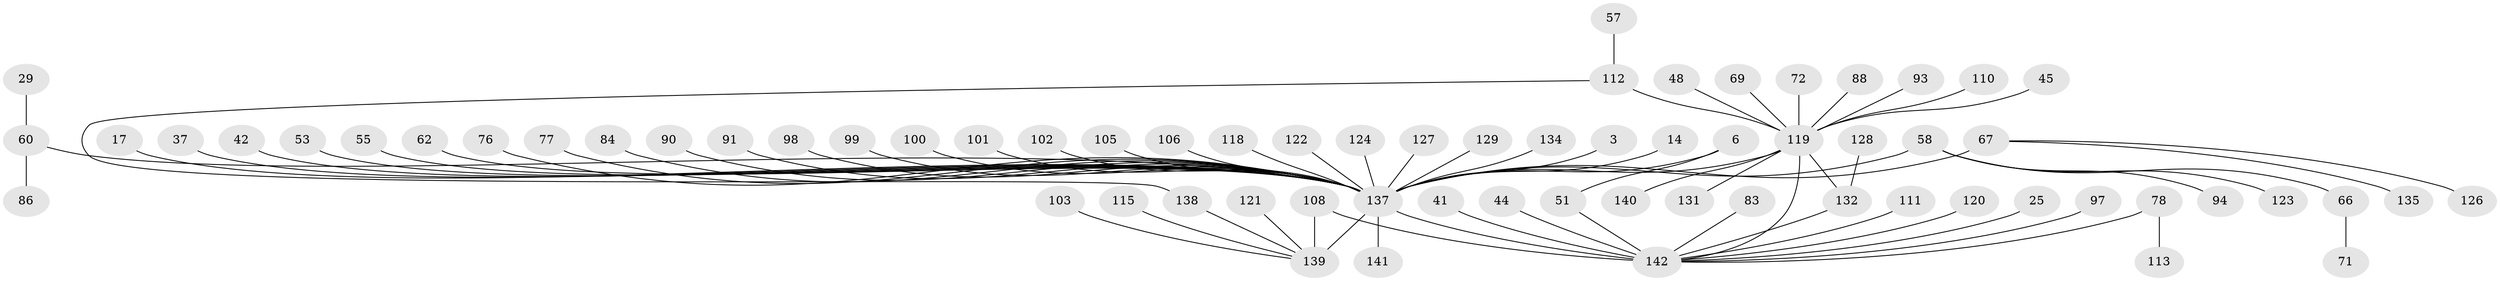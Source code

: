 // original degree distribution, {52: 0.007042253521126761, 6: 0.028169014084507043, 1: 0.5, 2: 0.176056338028169, 3: 0.09859154929577464, 10: 0.007042253521126761, 4: 0.08450704225352113, 22: 0.007042253521126761, 9: 0.007042253521126761, 5: 0.04929577464788732, 13: 0.007042253521126761, 7: 0.014084507042253521, 12: 0.007042253521126761, 8: 0.007042253521126761}
// Generated by graph-tools (version 1.1) at 2025/46/03/09/25 04:46:47]
// undirected, 71 vertices, 75 edges
graph export_dot {
graph [start="1"]
  node [color=gray90,style=filled];
  3;
  6;
  14;
  17;
  25;
  29;
  37;
  41;
  42;
  44;
  45;
  48 [super="+35"];
  51;
  53;
  55;
  57;
  58 [super="+4"];
  60 [super="+16"];
  62 [super="+49"];
  66 [super="+9+28"];
  67 [super="+47"];
  69;
  71;
  72;
  76;
  77;
  78;
  83;
  84;
  86;
  88 [super="+85"];
  90;
  91;
  93;
  94;
  97;
  98 [super="+33+79"];
  99;
  100 [super="+68"];
  101;
  102;
  103;
  105;
  106 [super="+89"];
  108 [super="+96"];
  110;
  111;
  112 [super="+52"];
  113;
  115 [super="+87"];
  118;
  119 [super="+107+75+18+64+117"];
  120;
  121;
  122;
  123 [super="+92+114"];
  124;
  126;
  127;
  128;
  129;
  131;
  132 [super="+82"];
  134;
  135 [super="+125"];
  137 [super="+80+43+39+1"];
  138 [super="+136"];
  139 [super="+130+133"];
  140 [super="+63"];
  141;
  142 [super="+12+104"];
  3 -- 137;
  6 -- 51;
  6 -- 137;
  14 -- 137;
  17 -- 137;
  25 -- 142;
  29 -- 60;
  37 -- 137;
  41 -- 142;
  42 -- 137;
  44 -- 142;
  45 -- 119;
  48 -- 119 [weight=2];
  51 -- 142 [weight=2];
  53 -- 137;
  55 -- 137;
  57 -- 112;
  58 -- 66 [weight=2];
  58 -- 137 [weight=4];
  58 -- 94;
  58 -- 123;
  60 -- 137 [weight=2];
  60 -- 86;
  62 -- 137;
  66 -- 71;
  67 -- 126;
  67 -- 137 [weight=4];
  67 -- 135;
  69 -- 119;
  72 -- 119;
  76 -- 137;
  77 -- 137;
  78 -- 113;
  78 -- 142 [weight=3];
  83 -- 142;
  84 -- 137;
  88 -- 119 [weight=2];
  90 -- 137;
  91 -- 137;
  93 -- 119;
  97 -- 142;
  98 -- 137;
  99 -- 137;
  100 -- 137;
  101 -- 137;
  102 -- 137;
  103 -- 139;
  105 -- 137;
  106 -- 137 [weight=2];
  108 -- 142;
  108 -- 139;
  110 -- 119;
  111 -- 142;
  112 -- 119 [weight=3];
  112 -- 138;
  115 -- 139;
  118 -- 137;
  119 -- 137 [weight=13];
  119 -- 131;
  119 -- 142 [weight=4];
  119 -- 132;
  119 -- 140;
  120 -- 142 [weight=2];
  121 -- 139;
  122 -- 137;
  124 -- 137;
  127 -- 137;
  128 -- 132;
  129 -- 137;
  132 -- 142 [weight=2];
  134 -- 137;
  137 -- 142 [weight=10];
  137 -- 139 [weight=4];
  137 -- 141;
  138 -- 139;
}
